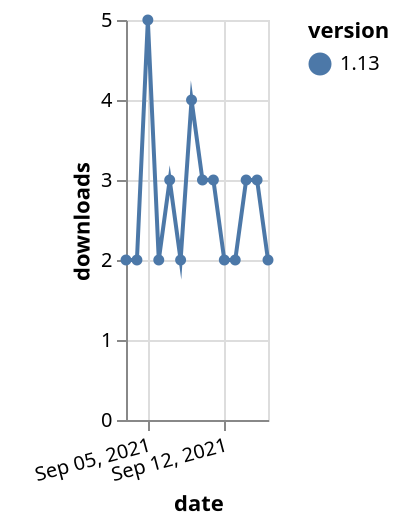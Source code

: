 {"$schema": "https://vega.github.io/schema/vega-lite/v5.json", "description": "A simple bar chart with embedded data.", "data": {"values": [{"date": "2021-09-03", "total": 2565, "delta": 2, "version": "1.13"}, {"date": "2021-09-04", "total": 2567, "delta": 2, "version": "1.13"}, {"date": "2021-09-05", "total": 2572, "delta": 5, "version": "1.13"}, {"date": "2021-09-06", "total": 2574, "delta": 2, "version": "1.13"}, {"date": "2021-09-07", "total": 2577, "delta": 3, "version": "1.13"}, {"date": "2021-09-08", "total": 2579, "delta": 2, "version": "1.13"}, {"date": "2021-09-09", "total": 2583, "delta": 4, "version": "1.13"}, {"date": "2021-09-10", "total": 2586, "delta": 3, "version": "1.13"}, {"date": "2021-09-11", "total": 2589, "delta": 3, "version": "1.13"}, {"date": "2021-09-12", "total": 2591, "delta": 2, "version": "1.13"}, {"date": "2021-09-13", "total": 2593, "delta": 2, "version": "1.13"}, {"date": "2021-09-14", "total": 2596, "delta": 3, "version": "1.13"}, {"date": "2021-09-15", "total": 2599, "delta": 3, "version": "1.13"}, {"date": "2021-09-16", "total": 2601, "delta": 2, "version": "1.13"}]}, "width": "container", "mark": {"type": "line", "point": {"filled": true}}, "encoding": {"x": {"field": "date", "type": "temporal", "timeUnit": "yearmonthdate", "title": "date", "axis": {"labelAngle": -15}}, "y": {"field": "delta", "type": "quantitative", "title": "downloads"}, "color": {"field": "version", "type": "nominal"}, "tooltip": {"field": "delta"}}}